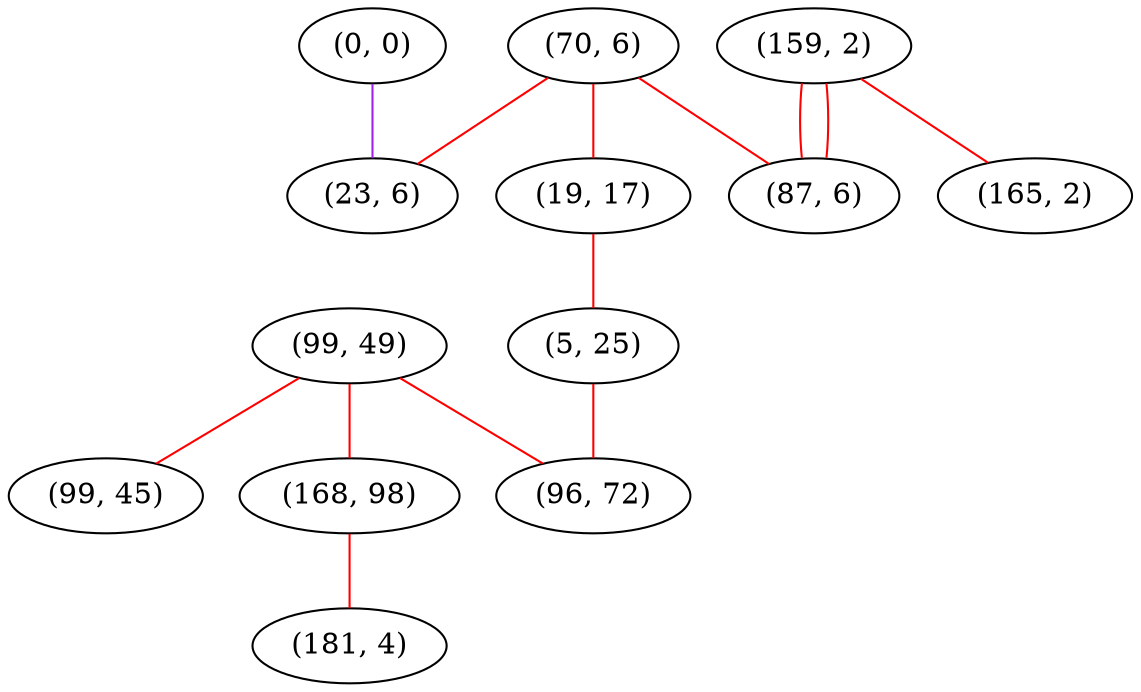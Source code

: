 graph "" {
"(99, 49)";
"(168, 98)";
"(70, 6)";
"(19, 17)";
"(5, 25)";
"(181, 4)";
"(0, 0)";
"(159, 2)";
"(23, 6)";
"(96, 72)";
"(165, 2)";
"(87, 6)";
"(99, 45)";
"(99, 49)" -- "(96, 72)"  [color=red, key=0, weight=1];
"(99, 49)" -- "(168, 98)"  [color=red, key=0, weight=1];
"(99, 49)" -- "(99, 45)"  [color=red, key=0, weight=1];
"(168, 98)" -- "(181, 4)"  [color=red, key=0, weight=1];
"(70, 6)" -- "(23, 6)"  [color=red, key=0, weight=1];
"(70, 6)" -- "(19, 17)"  [color=red, key=0, weight=1];
"(70, 6)" -- "(87, 6)"  [color=red, key=0, weight=1];
"(19, 17)" -- "(5, 25)"  [color=red, key=0, weight=1];
"(5, 25)" -- "(96, 72)"  [color=red, key=0, weight=1];
"(0, 0)" -- "(23, 6)"  [color=purple, key=0, weight=4];
"(159, 2)" -- "(87, 6)"  [color=red, key=0, weight=1];
"(159, 2)" -- "(87, 6)"  [color=red, key=1, weight=1];
"(159, 2)" -- "(165, 2)"  [color=red, key=0, weight=1];
}
